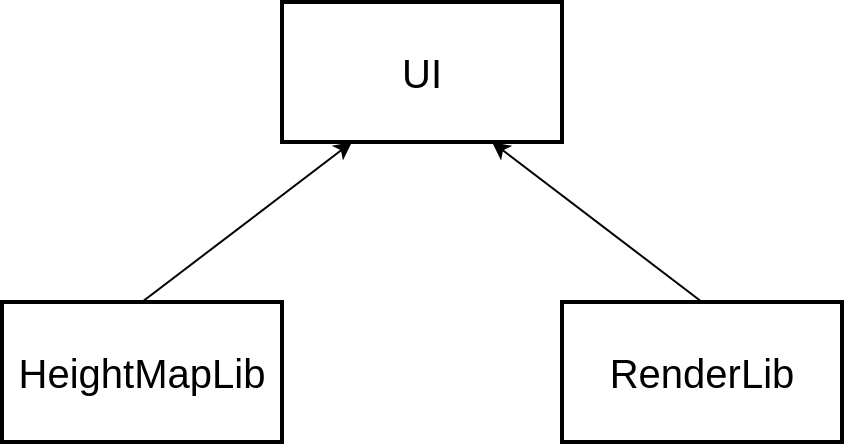 <mxfile version="16.5.1" type="device"><diagram id="OcOLkLfE8KiBiYRHNmDK" name="Страница 1"><mxGraphModel dx="1102" dy="865" grid="1" gridSize="10" guides="1" tooltips="1" connect="1" arrows="1" fold="1" page="1" pageScale="1" pageWidth="1169" pageHeight="827" math="0" shadow="0"><root><mxCell id="0"/><mxCell id="1" parent="0"/><mxCell id="lEho1rcTMl12iZtTq2Aj-1" value="&lt;font style=&quot;font-size: 20px&quot;&gt;UI&lt;/font&gt;" style="rounded=0;whiteSpace=wrap;html=1;absoluteArcSize=1;arcSize=14;strokeWidth=2;" vertex="1" parent="1"><mxGeometry x="460" y="280" width="140" height="70" as="geometry"/></mxCell><mxCell id="lEho1rcTMl12iZtTq2Aj-4" style="rounded=0;orthogonalLoop=1;jettySize=auto;html=1;exitX=0.5;exitY=0;exitDx=0;exitDy=0;entryX=0.25;entryY=1;entryDx=0;entryDy=0;" edge="1" parent="1" source="lEho1rcTMl12iZtTq2Aj-2" target="lEho1rcTMl12iZtTq2Aj-1"><mxGeometry relative="1" as="geometry"/></mxCell><mxCell id="lEho1rcTMl12iZtTq2Aj-2" value="&lt;font style=&quot;font-size: 20px&quot;&gt;HeightMapLib&lt;/font&gt;" style="rounded=0;whiteSpace=wrap;html=1;absoluteArcSize=1;arcSize=14;strokeWidth=2;" vertex="1" parent="1"><mxGeometry x="320" y="430" width="140" height="70" as="geometry"/></mxCell><mxCell id="lEho1rcTMl12iZtTq2Aj-5" style="edgeStyle=none;rounded=0;orthogonalLoop=1;jettySize=auto;html=1;exitX=0.5;exitY=0;exitDx=0;exitDy=0;entryX=0.75;entryY=1;entryDx=0;entryDy=0;" edge="1" parent="1" source="lEho1rcTMl12iZtTq2Aj-3" target="lEho1rcTMl12iZtTq2Aj-1"><mxGeometry relative="1" as="geometry"/></mxCell><mxCell id="lEho1rcTMl12iZtTq2Aj-3" value="&lt;font style=&quot;font-size: 20px&quot;&gt;RenderLib&lt;/font&gt;" style="rounded=0;whiteSpace=wrap;html=1;absoluteArcSize=1;arcSize=14;strokeWidth=2;" vertex="1" parent="1"><mxGeometry x="600" y="430" width="140" height="70" as="geometry"/></mxCell></root></mxGraphModel></diagram></mxfile>